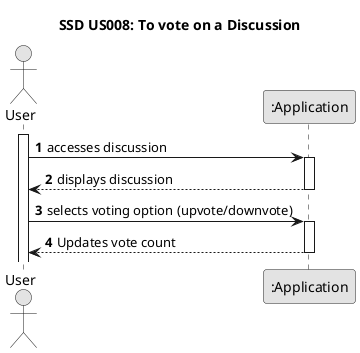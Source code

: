 @startuml
skinparam monochrome true
skinparam packageStyle rectangle
skinparam shadowing false

title SSD US008: To vote on a Discussion 

autonumber

actor "User" as User
participant ":Application" as System

activate User

    User -> System : accesses discussion
    activate System

        System --> User : displays discussion
    deactivate System

    User -> System : selects voting option (upvote/downvote)
    activate System

        System --> User : Updates vote count
    deactivate System
@enduml